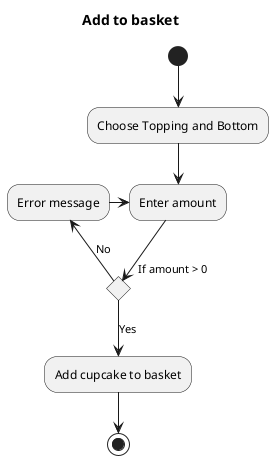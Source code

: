 @startuml
title Add to basket
(*)  --> "Choose Topping and Bottom"
--> "Enter amount"
If "If amount > 0" then
--> [Yes] "Add cupcake to basket"
-->(*)
else
--> [No] "Error message"
"Error message" -right-> Enter amount
Endif

@enduml